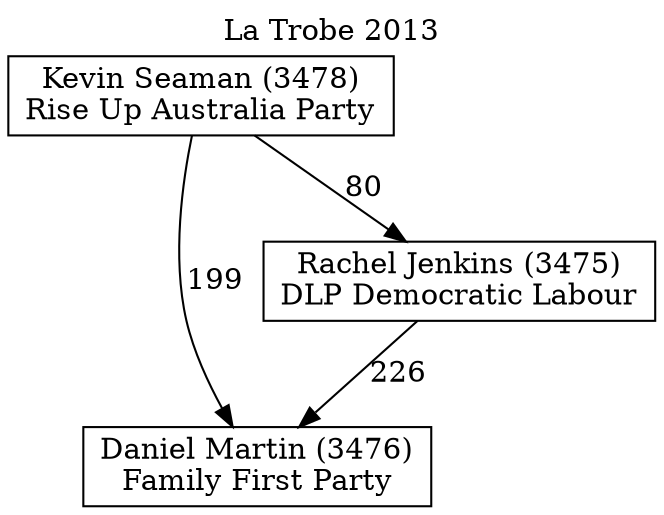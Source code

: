 // House preference flow
digraph "Daniel Martin (3476)_La Trobe_2013" {
	graph [label="La Trobe 2013" labelloc=t mclimit=10]
	node [shape=box]
	"Daniel Martin (3476)" [label="Daniel Martin (3476)
Family First Party"]
	"Rachel Jenkins (3475)" [label="Rachel Jenkins (3475)
DLP Democratic Labour"]
	"Kevin Seaman (3478)" [label="Kevin Seaman (3478)
Rise Up Australia Party"]
	"Rachel Jenkins (3475)" -> "Daniel Martin (3476)" [label=226]
	"Kevin Seaman (3478)" -> "Rachel Jenkins (3475)" [label=80]
	"Kevin Seaman (3478)" -> "Daniel Martin (3476)" [label=199]
}
